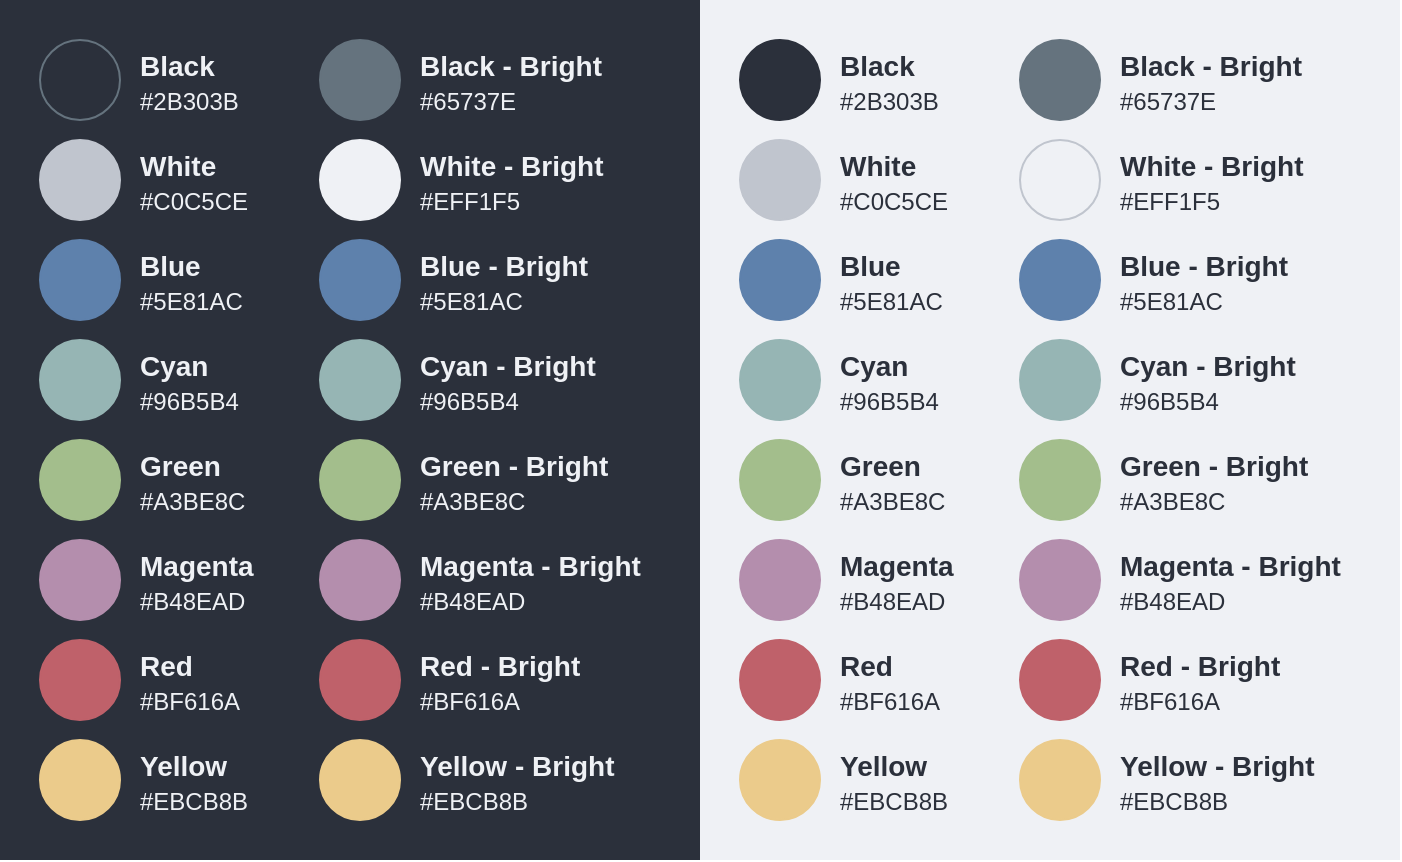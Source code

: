 <mxfile>
    <diagram id="yP7eIl9VmXQFV-1njnLd" name="Page-1">
        <mxGraphModel dx="807" dy="1188" grid="1" gridSize="10" guides="1" tooltips="1" connect="1" arrows="1" fold="1" page="1" pageScale="1" pageWidth="850" pageHeight="1100" math="0" shadow="0">
            <root>
                <mxCell id="0"/>
                <mxCell id="1" parent="0"/>
                <mxCell id="2" value="" style="rounded=0;whiteSpace=wrap;html=1;strokeColor=none;fillColor=#2B303B;" parent="1" vertex="1">
                    <mxGeometry width="350" height="430" as="geometry"/>
                </mxCell>
                <mxCell id="4" value="" style="ellipse;whiteSpace=wrap;html=1;fillColor=#5E81AC;strokeColor=#5E81AC;" parent="1" vertex="1">
                    <mxGeometry x="20" y="120" width="40" height="40" as="geometry"/>
                </mxCell>
                <mxCell id="5" value="" style="ellipse;whiteSpace=wrap;html=1;fillColor=#2B303B;strokeColor=#65737E;" parent="1" vertex="1">
                    <mxGeometry x="20" y="20" width="40" height="40" as="geometry"/>
                </mxCell>
                <mxCell id="7" value="" style="ellipse;whiteSpace=wrap;html=1;fillColor=#96B5B4;strokeColor=#96B5B4;" parent="1" vertex="1">
                    <mxGeometry x="20" y="170" width="40" height="40" as="geometry"/>
                </mxCell>
                <mxCell id="9" value="" style="ellipse;whiteSpace=wrap;html=1;fillColor=#A3BE8C;strokeColor=#A3BE8C;" parent="1" vertex="1">
                    <mxGeometry x="20" y="220" width="40" height="40" as="geometry"/>
                </mxCell>
                <mxCell id="11" value="" style="ellipse;whiteSpace=wrap;html=1;fillColor=#B48EAD;strokeColor=#B48EAD;" parent="1" vertex="1">
                    <mxGeometry x="20" y="270" width="40" height="40" as="geometry"/>
                </mxCell>
                <mxCell id="13" value="" style="ellipse;whiteSpace=wrap;html=1;fillColor=#BF616A;strokeColor=#BF616A;" parent="1" vertex="1">
                    <mxGeometry x="20" y="320" width="40" height="40" as="geometry"/>
                </mxCell>
                <mxCell id="14" value="" style="ellipse;whiteSpace=wrap;html=1;fillColor=#C0C5CE;strokeColor=#C0C5CE;" parent="1" vertex="1">
                    <mxGeometry x="20" y="70" width="40" height="40" as="geometry"/>
                </mxCell>
                <mxCell id="15" value="" style="ellipse;whiteSpace=wrap;html=1;fillColor=#EBCB8B;strokeColor=#EBCB8B;" parent="1" vertex="1">
                    <mxGeometry x="20" y="370" width="40" height="40" as="geometry"/>
                </mxCell>
                <mxCell id="16" value="&lt;b&gt;Black&lt;/b&gt;&lt;br&gt;&lt;font style=&quot;font-size: 12px;&quot;&gt;#2B303B&lt;/font&gt;" style="text;html=1;strokeColor=none;fillColor=none;align=left;verticalAlign=top;whiteSpace=wrap;rounded=0;fontColor=#EFF1F5;spacing=0;fontSize=14;" parent="1" vertex="1">
                    <mxGeometry x="70" y="20" width="90" height="40" as="geometry"/>
                </mxCell>
                <mxCell id="17" value="&lt;b&gt;Blue&lt;/b&gt;&lt;br&gt;&lt;font style=&quot;font-size: 12px;&quot;&gt;#5E81AC&lt;/font&gt;" style="text;html=1;strokeColor=none;fillColor=none;align=left;verticalAlign=top;whiteSpace=wrap;rounded=0;fontColor=#EFF1F5;spacing=0;fontSize=14;" parent="1" vertex="1">
                    <mxGeometry x="70" y="120" width="90" height="40" as="geometry"/>
                </mxCell>
                <mxCell id="18" value="&lt;b&gt;Cyan&lt;/b&gt;&lt;br&gt;&lt;font style=&quot;font-size: 12px;&quot;&gt;#96B5B4&lt;/font&gt;" style="text;html=1;strokeColor=none;fillColor=none;align=left;verticalAlign=top;whiteSpace=wrap;rounded=0;fontColor=#EFF1F5;spacing=0;fontSize=14;" parent="1" vertex="1">
                    <mxGeometry x="70" y="170" width="90" height="40" as="geometry"/>
                </mxCell>
                <mxCell id="19" value="&lt;b&gt;Green&lt;/b&gt;&lt;br&gt;&lt;font style=&quot;font-size: 12px;&quot;&gt;#A3BE8C&lt;/font&gt;" style="text;html=1;strokeColor=none;fillColor=none;align=left;verticalAlign=top;whiteSpace=wrap;rounded=0;fontColor=#EFF1F5;spacing=0;fontSize=14;" parent="1" vertex="1">
                    <mxGeometry x="70" y="220" width="90" height="40" as="geometry"/>
                </mxCell>
                <mxCell id="20" value="&lt;b&gt;Magenta&lt;/b&gt;&lt;br&gt;&lt;font style=&quot;font-size: 12px;&quot;&gt;#B48EAD&lt;/font&gt;" style="text;html=1;strokeColor=none;fillColor=none;align=left;verticalAlign=top;whiteSpace=wrap;rounded=0;fontColor=#EFF1F5;spacing=0;fontSize=14;" parent="1" vertex="1">
                    <mxGeometry x="70" y="270" width="90" height="40" as="geometry"/>
                </mxCell>
                <mxCell id="21" value="&lt;b&gt;Red&lt;/b&gt;&lt;br&gt;&lt;font style=&quot;font-size: 12px;&quot;&gt;#BF616A&lt;/font&gt;" style="text;html=1;strokeColor=none;fillColor=none;align=left;verticalAlign=top;whiteSpace=wrap;rounded=0;fontColor=#EFF1F5;spacing=0;fontSize=14;" parent="1" vertex="1">
                    <mxGeometry x="70" y="320" width="90" height="40" as="geometry"/>
                </mxCell>
                <mxCell id="22" value="&lt;b&gt;White&lt;/b&gt;&lt;br&gt;&lt;font style=&quot;font-size: 12px;&quot;&gt;#C0C5CE&lt;/font&gt;" style="text;html=1;strokeColor=none;fillColor=none;align=left;verticalAlign=top;whiteSpace=wrap;rounded=0;fontColor=#EFF1F5;spacing=0;fontSize=14;" parent="1" vertex="1">
                    <mxGeometry x="70" y="70" width="90" height="40" as="geometry"/>
                </mxCell>
                <mxCell id="23" value="&lt;b&gt;Yellow&lt;/b&gt;&lt;br&gt;&lt;font style=&quot;font-size: 12px;&quot;&gt;#EBCB8B&lt;/font&gt;" style="text;html=1;strokeColor=none;fillColor=none;align=left;verticalAlign=top;whiteSpace=wrap;rounded=0;fontColor=#EFF1F5;spacing=0;fontSize=14;" parent="1" vertex="1">
                    <mxGeometry x="70" y="370" width="90" height="40" as="geometry"/>
                </mxCell>
                <mxCell id="24" value="" style="ellipse;whiteSpace=wrap;html=1;fillColor=#5E81AC;strokeColor=#5E81AC;" parent="1" vertex="1">
                    <mxGeometry x="160" y="120" width="40" height="40" as="geometry"/>
                </mxCell>
                <mxCell id="25" value="" style="ellipse;whiteSpace=wrap;html=1;fillColor=#65737E;strokeColor=#65737E;" parent="1" vertex="1">
                    <mxGeometry x="160" y="20" width="40" height="40" as="geometry"/>
                </mxCell>
                <mxCell id="26" value="" style="ellipse;whiteSpace=wrap;html=1;fillColor=#96B5B4;strokeColor=#96B5B4;" parent="1" vertex="1">
                    <mxGeometry x="160" y="170" width="40" height="40" as="geometry"/>
                </mxCell>
                <mxCell id="27" value="" style="ellipse;whiteSpace=wrap;html=1;fillColor=#A3BE8C;strokeColor=#A3BE8C;" parent="1" vertex="1">
                    <mxGeometry x="160" y="220" width="40" height="40" as="geometry"/>
                </mxCell>
                <mxCell id="28" value="" style="ellipse;whiteSpace=wrap;html=1;fillColor=#B48EAD;strokeColor=#B48EAD;" parent="1" vertex="1">
                    <mxGeometry x="160" y="270" width="40" height="40" as="geometry"/>
                </mxCell>
                <mxCell id="29" value="" style="ellipse;whiteSpace=wrap;html=1;fillColor=#BF616A;strokeColor=#BF616A;" parent="1" vertex="1">
                    <mxGeometry x="160" y="320" width="40" height="40" as="geometry"/>
                </mxCell>
                <mxCell id="30" value="" style="ellipse;whiteSpace=wrap;html=1;fillColor=#EFF1F5;strokeColor=#EFF1F5;" parent="1" vertex="1">
                    <mxGeometry x="160" y="70" width="40" height="40" as="geometry"/>
                </mxCell>
                <mxCell id="31" value="" style="ellipse;whiteSpace=wrap;html=1;fillColor=#EBCB8B;strokeColor=#EBCB8B;" parent="1" vertex="1">
                    <mxGeometry x="160" y="370" width="40" height="40" as="geometry"/>
                </mxCell>
                <mxCell id="32" value="&lt;b&gt;Black - Bright&lt;/b&gt;&lt;br&gt;&lt;font style=&quot;font-size: 12px;&quot;&gt;#65737E&lt;/font&gt;" style="text;html=1;strokeColor=none;fillColor=none;align=left;verticalAlign=top;whiteSpace=wrap;rounded=0;fontColor=#EFF1F5;spacing=0;fontSize=14;" parent="1" vertex="1">
                    <mxGeometry x="210" y="20" width="120" height="40" as="geometry"/>
                </mxCell>
                <mxCell id="33" value="&lt;b&gt;Blue - Bright&lt;/b&gt;&lt;br&gt;&lt;font style=&quot;font-size: 12px;&quot;&gt;#5E81AC&lt;/font&gt;" style="text;html=1;strokeColor=none;fillColor=none;align=left;verticalAlign=top;whiteSpace=wrap;rounded=0;fontColor=#EFF1F5;spacing=0;fontSize=14;" parent="1" vertex="1">
                    <mxGeometry x="210" y="120" width="120" height="40" as="geometry"/>
                </mxCell>
                <mxCell id="34" value="&lt;b&gt;Cyan - Bright&lt;/b&gt;&lt;br&gt;&lt;font style=&quot;font-size: 12px;&quot;&gt;#96B5B4&lt;/font&gt;" style="text;html=1;strokeColor=none;fillColor=none;align=left;verticalAlign=top;whiteSpace=wrap;rounded=0;fontColor=#EFF1F5;spacing=0;fontSize=14;" parent="1" vertex="1">
                    <mxGeometry x="210" y="170" width="120" height="40" as="geometry"/>
                </mxCell>
                <mxCell id="35" value="&lt;b&gt;Green - Bright&lt;/b&gt;&lt;br&gt;&lt;font style=&quot;font-size: 12px;&quot;&gt;#A3BE8C&lt;/font&gt;" style="text;html=1;strokeColor=none;fillColor=none;align=left;verticalAlign=top;whiteSpace=wrap;rounded=0;fontColor=#EFF1F5;spacing=0;fontSize=14;" parent="1" vertex="1">
                    <mxGeometry x="210" y="220" width="120" height="40" as="geometry"/>
                </mxCell>
                <mxCell id="36" value="&lt;b&gt;Magenta - Bright&lt;/b&gt;&lt;br&gt;&lt;font style=&quot;font-size: 12px;&quot;&gt;#B48EAD&lt;/font&gt;" style="text;html=1;strokeColor=none;fillColor=none;align=left;verticalAlign=top;whiteSpace=wrap;rounded=0;fontColor=#EFF1F5;spacing=0;fontSize=14;" parent="1" vertex="1">
                    <mxGeometry x="210" y="270" width="120" height="40" as="geometry"/>
                </mxCell>
                <mxCell id="37" value="&lt;b&gt;Red - Bright&lt;/b&gt;&lt;br&gt;&lt;font style=&quot;font-size: 12px;&quot;&gt;#BF616A&lt;/font&gt;" style="text;html=1;strokeColor=none;fillColor=none;align=left;verticalAlign=top;whiteSpace=wrap;rounded=0;fontColor=#EFF1F5;spacing=0;fontSize=14;" parent="1" vertex="1">
                    <mxGeometry x="210" y="320" width="120" height="40" as="geometry"/>
                </mxCell>
                <mxCell id="38" value="&lt;b&gt;White - Bright&lt;/b&gt;&lt;br&gt;&lt;font style=&quot;font-size: 12px;&quot;&gt;#EFF1F5&lt;/font&gt;" style="text;html=1;strokeColor=none;fillColor=none;align=left;verticalAlign=top;whiteSpace=wrap;rounded=0;fontColor=#EFF1F5;spacing=0;fontSize=14;" parent="1" vertex="1">
                    <mxGeometry x="210" y="70" width="120" height="40" as="geometry"/>
                </mxCell>
                <mxCell id="39" value="&lt;b&gt;Yellow - Bright&lt;/b&gt;&lt;br&gt;&lt;font style=&quot;font-size: 12px;&quot;&gt;#EBCB8B&lt;/font&gt;" style="text;html=1;strokeColor=none;fillColor=none;align=left;verticalAlign=top;whiteSpace=wrap;rounded=0;fontColor=#EFF1F5;spacing=0;fontSize=14;" parent="1" vertex="1">
                    <mxGeometry x="210" y="370" width="120" height="40" as="geometry"/>
                </mxCell>
                <mxCell id="40" value="" style="rounded=0;whiteSpace=wrap;html=1;strokeColor=none;fillColor=#EFF1F5;" parent="1" vertex="1">
                    <mxGeometry x="350" width="350" height="430" as="geometry"/>
                </mxCell>
                <mxCell id="41" value="" style="ellipse;whiteSpace=wrap;html=1;fillColor=#5E81AC;strokeColor=#5E81AC;" parent="1" vertex="1">
                    <mxGeometry x="370" y="120" width="40" height="40" as="geometry"/>
                </mxCell>
                <mxCell id="42" value="" style="ellipse;whiteSpace=wrap;html=1;fillColor=#2B303B;strokeColor=#2B303B;" parent="1" vertex="1">
                    <mxGeometry x="370" y="20" width="40" height="40" as="geometry"/>
                </mxCell>
                <mxCell id="43" value="" style="ellipse;whiteSpace=wrap;html=1;fillColor=#96B5B4;strokeColor=#96B5B4;" parent="1" vertex="1">
                    <mxGeometry x="370" y="170" width="40" height="40" as="geometry"/>
                </mxCell>
                <mxCell id="44" value="" style="ellipse;whiteSpace=wrap;html=1;fillColor=#A3BE8C;strokeColor=#A3BE8C;" parent="1" vertex="1">
                    <mxGeometry x="370" y="220" width="40" height="40" as="geometry"/>
                </mxCell>
                <mxCell id="45" value="" style="ellipse;whiteSpace=wrap;html=1;fillColor=#B48EAD;strokeColor=#B48EAD;" parent="1" vertex="1">
                    <mxGeometry x="370" y="270" width="40" height="40" as="geometry"/>
                </mxCell>
                <mxCell id="46" value="" style="ellipse;whiteSpace=wrap;html=1;fillColor=#BF616A;strokeColor=#BF616A;" parent="1" vertex="1">
                    <mxGeometry x="370" y="320" width="40" height="40" as="geometry"/>
                </mxCell>
                <mxCell id="47" value="" style="ellipse;whiteSpace=wrap;html=1;fillColor=#C0C5CE;strokeColor=#C0C5CE;" parent="1" vertex="1">
                    <mxGeometry x="370" y="70" width="40" height="40" as="geometry"/>
                </mxCell>
                <mxCell id="48" value="" style="ellipse;whiteSpace=wrap;html=1;fillColor=#EBCB8B;strokeColor=#EBCB8B;" parent="1" vertex="1">
                    <mxGeometry x="370" y="370" width="40" height="40" as="geometry"/>
                </mxCell>
                <mxCell id="49" value="&lt;b&gt;Black&lt;/b&gt;&lt;br&gt;&lt;font style=&quot;font-size: 12px;&quot;&gt;#2B303B&lt;/font&gt;" style="text;html=1;strokeColor=none;fillColor=none;align=left;verticalAlign=top;whiteSpace=wrap;rounded=0;fontColor=#2B303B;spacing=0;fontSize=14;" parent="1" vertex="1">
                    <mxGeometry x="420" y="20" width="90" height="40" as="geometry"/>
                </mxCell>
                <mxCell id="50" value="&lt;b&gt;Blue&lt;/b&gt;&lt;br&gt;&lt;font style=&quot;font-size: 12px;&quot;&gt;#5E81AC&lt;/font&gt;" style="text;html=1;strokeColor=none;fillColor=none;align=left;verticalAlign=top;whiteSpace=wrap;rounded=0;fontColor=#2B303B;spacing=0;fontSize=14;" parent="1" vertex="1">
                    <mxGeometry x="420" y="120" width="90" height="40" as="geometry"/>
                </mxCell>
                <mxCell id="51" value="&lt;b&gt;Cyan&lt;/b&gt;&lt;br&gt;&lt;font style=&quot;font-size: 12px;&quot;&gt;#96B5B4&lt;/font&gt;" style="text;html=1;strokeColor=none;fillColor=none;align=left;verticalAlign=top;whiteSpace=wrap;rounded=0;fontColor=#2B303B;spacing=0;fontSize=14;" parent="1" vertex="1">
                    <mxGeometry x="420" y="170" width="90" height="40" as="geometry"/>
                </mxCell>
                <mxCell id="52" value="&lt;b&gt;Green&lt;/b&gt;&lt;br&gt;&lt;font style=&quot;font-size: 12px;&quot;&gt;#A3BE8C&lt;/font&gt;" style="text;html=1;strokeColor=none;fillColor=none;align=left;verticalAlign=top;whiteSpace=wrap;rounded=0;fontColor=#2B303B;spacing=0;fontSize=14;" parent="1" vertex="1">
                    <mxGeometry x="420" y="220" width="90" height="40" as="geometry"/>
                </mxCell>
                <mxCell id="53" value="&lt;b&gt;Magenta&lt;/b&gt;&lt;br&gt;&lt;font style=&quot;font-size: 12px;&quot;&gt;#B48EAD&lt;/font&gt;" style="text;html=1;strokeColor=none;fillColor=none;align=left;verticalAlign=top;whiteSpace=wrap;rounded=0;fontColor=#2B303B;spacing=0;fontSize=14;" parent="1" vertex="1">
                    <mxGeometry x="420" y="270" width="90" height="40" as="geometry"/>
                </mxCell>
                <mxCell id="54" value="&lt;b&gt;Red&lt;/b&gt;&lt;br&gt;&lt;font style=&quot;font-size: 12px;&quot;&gt;#BF616A&lt;/font&gt;" style="text;html=1;strokeColor=none;fillColor=none;align=left;verticalAlign=top;whiteSpace=wrap;rounded=0;fontColor=#2B303B;spacing=0;fontSize=14;" parent="1" vertex="1">
                    <mxGeometry x="420" y="320" width="90" height="40" as="geometry"/>
                </mxCell>
                <mxCell id="55" value="&lt;b&gt;White&lt;/b&gt;&lt;br&gt;&lt;font style=&quot;font-size: 12px;&quot;&gt;#C0C5CE&lt;/font&gt;" style="text;html=1;strokeColor=none;fillColor=none;align=left;verticalAlign=top;whiteSpace=wrap;rounded=0;fontColor=#2B303B;spacing=0;fontSize=14;" parent="1" vertex="1">
                    <mxGeometry x="420" y="70" width="90" height="40" as="geometry"/>
                </mxCell>
                <mxCell id="56" value="&lt;b&gt;Yellow&lt;/b&gt;&lt;br&gt;&lt;font style=&quot;font-size: 12px;&quot;&gt;#EBCB8B&lt;/font&gt;" style="text;html=1;strokeColor=none;fillColor=none;align=left;verticalAlign=top;whiteSpace=wrap;rounded=0;fontColor=#2B303B;spacing=0;fontSize=14;" parent="1" vertex="1">
                    <mxGeometry x="420" y="370" width="90" height="40" as="geometry"/>
                </mxCell>
                <mxCell id="57" value="" style="ellipse;whiteSpace=wrap;html=1;fillColor=#5E81AC;strokeColor=#5E81AC;" parent="1" vertex="1">
                    <mxGeometry x="510" y="120" width="40" height="40" as="geometry"/>
                </mxCell>
                <mxCell id="58" value="" style="ellipse;whiteSpace=wrap;html=1;fillColor=#65737E;strokeColor=#65737E;" parent="1" vertex="1">
                    <mxGeometry x="510" y="20" width="40" height="40" as="geometry"/>
                </mxCell>
                <mxCell id="59" value="" style="ellipse;whiteSpace=wrap;html=1;fillColor=#96B5B4;strokeColor=#96B5B4;" parent="1" vertex="1">
                    <mxGeometry x="510" y="170" width="40" height="40" as="geometry"/>
                </mxCell>
                <mxCell id="60" value="" style="ellipse;whiteSpace=wrap;html=1;fillColor=#A3BE8C;strokeColor=#A3BE8C;" parent="1" vertex="1">
                    <mxGeometry x="510" y="220" width="40" height="40" as="geometry"/>
                </mxCell>
                <mxCell id="61" value="" style="ellipse;whiteSpace=wrap;html=1;fillColor=#B48EAD;strokeColor=#B48EAD;" parent="1" vertex="1">
                    <mxGeometry x="510" y="270" width="40" height="40" as="geometry"/>
                </mxCell>
                <mxCell id="62" value="" style="ellipse;whiteSpace=wrap;html=1;fillColor=#BF616A;strokeColor=#BF616A;" parent="1" vertex="1">
                    <mxGeometry x="510" y="320" width="40" height="40" as="geometry"/>
                </mxCell>
                <mxCell id="63" value="" style="ellipse;whiteSpace=wrap;html=1;fillColor=#EFF1F5;strokeColor=#C0C5CE;" parent="1" vertex="1">
                    <mxGeometry x="510" y="70" width="40" height="40" as="geometry"/>
                </mxCell>
                <mxCell id="64" value="" style="ellipse;whiteSpace=wrap;html=1;fillColor=#EBCB8B;strokeColor=#EBCB8B;" parent="1" vertex="1">
                    <mxGeometry x="510" y="370" width="40" height="40" as="geometry"/>
                </mxCell>
                <mxCell id="65" value="&lt;b&gt;Black - Bright&lt;/b&gt;&lt;br&gt;&lt;font style=&quot;font-size: 12px;&quot;&gt;#65737E&lt;/font&gt;" style="text;html=1;strokeColor=none;fillColor=none;align=left;verticalAlign=top;whiteSpace=wrap;rounded=0;fontColor=#2B303B;spacing=0;fontSize=14;" parent="1" vertex="1">
                    <mxGeometry x="560" y="20" width="120" height="40" as="geometry"/>
                </mxCell>
                <mxCell id="66" value="&lt;b&gt;Blue - Bright&lt;/b&gt;&lt;br&gt;&lt;font style=&quot;font-size: 12px;&quot;&gt;#5E81AC&lt;/font&gt;" style="text;html=1;strokeColor=none;fillColor=none;align=left;verticalAlign=top;whiteSpace=wrap;rounded=0;fontColor=#2B303B;spacing=0;fontSize=14;" parent="1" vertex="1">
                    <mxGeometry x="560" y="120" width="120" height="40" as="geometry"/>
                </mxCell>
                <mxCell id="67" value="&lt;b&gt;Cyan - Bright&lt;/b&gt;&lt;br&gt;&lt;font style=&quot;font-size: 12px;&quot;&gt;#96B5B4&lt;/font&gt;" style="text;html=1;strokeColor=none;fillColor=none;align=left;verticalAlign=top;whiteSpace=wrap;rounded=0;fontColor=#2B303B;spacing=0;fontSize=14;" parent="1" vertex="1">
                    <mxGeometry x="560" y="170" width="120" height="40" as="geometry"/>
                </mxCell>
                <mxCell id="68" value="&lt;b&gt;Green - Bright&lt;/b&gt;&lt;br&gt;&lt;font style=&quot;font-size: 12px;&quot;&gt;#A3BE8C&lt;/font&gt;" style="text;html=1;strokeColor=none;fillColor=none;align=left;verticalAlign=top;whiteSpace=wrap;rounded=0;fontColor=#2B303B;spacing=0;fontSize=14;" parent="1" vertex="1">
                    <mxGeometry x="560" y="220" width="120" height="40" as="geometry"/>
                </mxCell>
                <mxCell id="69" value="&lt;b&gt;Magenta - Bright&lt;/b&gt;&lt;br&gt;&lt;font style=&quot;font-size: 12px;&quot;&gt;#B48EAD&lt;/font&gt;" style="text;html=1;strokeColor=none;fillColor=none;align=left;verticalAlign=top;whiteSpace=wrap;rounded=0;fontColor=#2B303B;spacing=0;fontSize=14;" parent="1" vertex="1">
                    <mxGeometry x="560" y="270" width="120" height="40" as="geometry"/>
                </mxCell>
                <mxCell id="70" value="&lt;b&gt;Red - Bright&lt;/b&gt;&lt;br&gt;&lt;font style=&quot;font-size: 12px;&quot;&gt;#BF616A&lt;/font&gt;" style="text;html=1;strokeColor=none;fillColor=none;align=left;verticalAlign=top;whiteSpace=wrap;rounded=0;fontColor=#2B303B;spacing=0;fontSize=14;" parent="1" vertex="1">
                    <mxGeometry x="560" y="320" width="120" height="40" as="geometry"/>
                </mxCell>
                <mxCell id="71" value="&lt;b&gt;White - Bright&lt;/b&gt;&lt;br&gt;&lt;font style=&quot;font-size: 12px;&quot;&gt;#EFF1F5&lt;/font&gt;" style="text;html=1;strokeColor=none;fillColor=none;align=left;verticalAlign=top;whiteSpace=wrap;rounded=0;fontColor=#2B303B;spacing=0;fontSize=14;" parent="1" vertex="1">
                    <mxGeometry x="560" y="70" width="120" height="40" as="geometry"/>
                </mxCell>
                <mxCell id="72" value="&lt;b&gt;Yellow - Bright&lt;/b&gt;&lt;br&gt;&lt;font style=&quot;font-size: 12px;&quot;&gt;#EBCB8B&lt;/font&gt;" style="text;html=1;strokeColor=none;fillColor=none;align=left;verticalAlign=top;whiteSpace=wrap;rounded=0;fontColor=#2B303B;spacing=0;fontSize=14;" parent="1" vertex="1">
                    <mxGeometry x="560" y="370" width="120" height="40" as="geometry"/>
                </mxCell>
            </root>
        </mxGraphModel>
    </diagram>
</mxfile>
